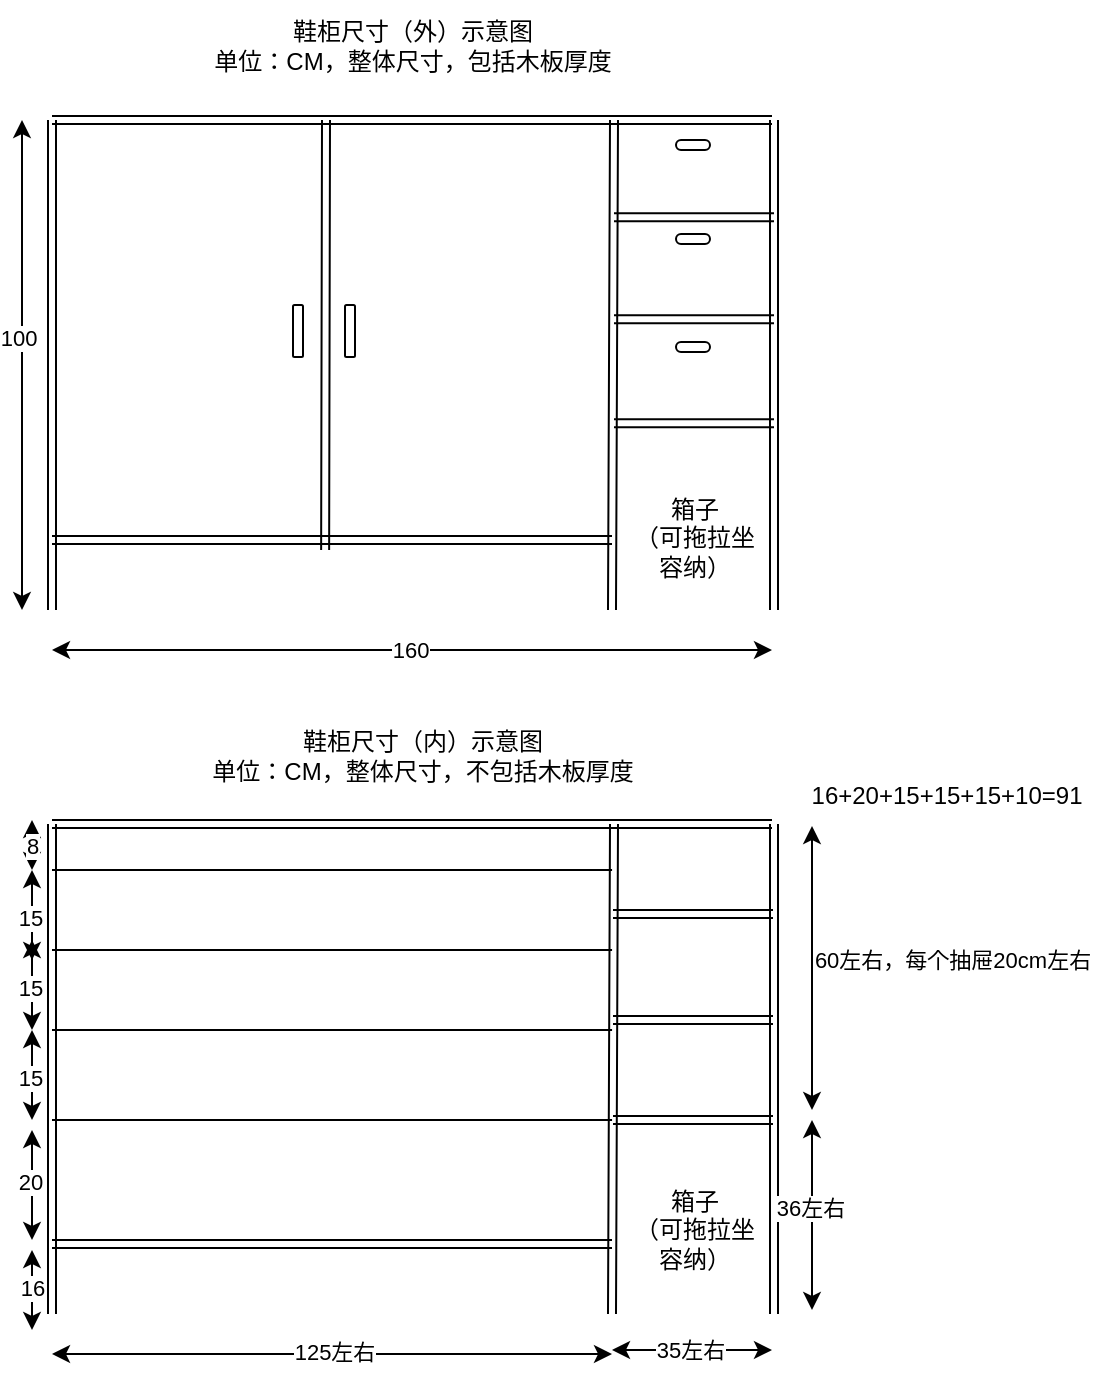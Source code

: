 <mxfile version="26.0.16">
  <diagram name="第 1 页" id="SgOGS0mJxwg2nIIm9jTP">
    <mxGraphModel dx="1434" dy="738" grid="1" gridSize="5" guides="1" tooltips="1" connect="1" arrows="1" fold="1" page="1" pageScale="1" pageWidth="827" pageHeight="1169" math="0" shadow="0">
      <root>
        <mxCell id="0" />
        <mxCell id="1" parent="0" />
        <mxCell id="tlXR0ImK2c8rhLXpDkq9-10" value="" style="endArrow=classic;startArrow=classic;html=1;rounded=0;" edge="1" parent="1">
          <mxGeometry width="50" height="50" relative="1" as="geometry">
            <mxPoint x="45" y="330" as="sourcePoint" />
            <mxPoint x="45" y="85" as="targetPoint" />
          </mxGeometry>
        </mxCell>
        <mxCell id="tlXR0ImK2c8rhLXpDkq9-102" value="100" style="edgeLabel;html=1;align=center;verticalAlign=middle;resizable=0;points=[];" vertex="1" connectable="0" parent="tlXR0ImK2c8rhLXpDkq9-10">
          <mxGeometry x="0.111" y="2" relative="1" as="geometry">
            <mxPoint as="offset" />
          </mxGeometry>
        </mxCell>
        <mxCell id="tlXR0ImK2c8rhLXpDkq9-18" value="鞋柜尺寸（外）示意图&lt;br&gt;单位：CM，整体尺寸，包括木板厚度" style="text;html=1;align=center;verticalAlign=middle;resizable=0;points=[];autosize=1;strokeColor=none;fillColor=none;" vertex="1" parent="1">
          <mxGeometry x="130" y="25" width="220" height="45" as="geometry" />
        </mxCell>
        <mxCell id="tlXR0ImK2c8rhLXpDkq9-19" value="" style="shape=link;html=1;rounded=0;" edge="1" parent="1">
          <mxGeometry width="100" relative="1" as="geometry">
            <mxPoint x="60" y="330" as="sourcePoint" />
            <mxPoint x="60" y="85" as="targetPoint" />
          </mxGeometry>
        </mxCell>
        <mxCell id="tlXR0ImK2c8rhLXpDkq9-20" value="" style="shape=link;html=1;rounded=0;" edge="1" parent="1">
          <mxGeometry width="100" relative="1" as="geometry">
            <mxPoint x="421" y="330" as="sourcePoint" />
            <mxPoint x="421" y="85" as="targetPoint" />
          </mxGeometry>
        </mxCell>
        <mxCell id="tlXR0ImK2c8rhLXpDkq9-21" value="" style="shape=link;html=1;rounded=0;" edge="1" parent="1">
          <mxGeometry width="100" relative="1" as="geometry">
            <mxPoint x="420" y="85" as="sourcePoint" />
            <mxPoint x="60" y="85" as="targetPoint" />
          </mxGeometry>
        </mxCell>
        <mxCell id="tlXR0ImK2c8rhLXpDkq9-23" value="" style="shape=link;html=1;rounded=0;" edge="1" parent="1">
          <mxGeometry width="100" relative="1" as="geometry">
            <mxPoint x="340" y="295" as="sourcePoint" />
            <mxPoint x="60" y="295" as="targetPoint" />
          </mxGeometry>
        </mxCell>
        <mxCell id="tlXR0ImK2c8rhLXpDkq9-24" value="" style="endArrow=classic;startArrow=classic;html=1;rounded=0;" edge="1" parent="1">
          <mxGeometry width="50" height="50" relative="1" as="geometry">
            <mxPoint x="60" y="350" as="sourcePoint" />
            <mxPoint x="420" y="350" as="targetPoint" />
          </mxGeometry>
        </mxCell>
        <mxCell id="tlXR0ImK2c8rhLXpDkq9-105" value="160" style="edgeLabel;html=1;align=center;verticalAlign=middle;resizable=0;points=[];" vertex="1" connectable="0" parent="tlXR0ImK2c8rhLXpDkq9-24">
          <mxGeometry x="-0.008" relative="1" as="geometry">
            <mxPoint as="offset" />
          </mxGeometry>
        </mxCell>
        <mxCell id="tlXR0ImK2c8rhLXpDkq9-28" value="" style="shape=link;html=1;rounded=0;" edge="1" parent="1">
          <mxGeometry width="100" relative="1" as="geometry">
            <mxPoint x="340" y="330" as="sourcePoint" />
            <mxPoint x="341" y="85" as="targetPoint" />
          </mxGeometry>
        </mxCell>
        <mxCell id="tlXR0ImK2c8rhLXpDkq9-29" value="" style="shape=link;html=1;rounded=0;" edge="1" parent="1">
          <mxGeometry width="100" relative="1" as="geometry">
            <mxPoint x="196.57" y="300" as="sourcePoint" />
            <mxPoint x="197" y="85" as="targetPoint" />
          </mxGeometry>
        </mxCell>
        <mxCell id="tlXR0ImK2c8rhLXpDkq9-90" value="" style="rounded=1;whiteSpace=wrap;html=1;rotation=90;" vertex="1" parent="1">
          <mxGeometry x="170" y="188" width="26" height="5" as="geometry" />
        </mxCell>
        <mxCell id="tlXR0ImK2c8rhLXpDkq9-100" value="" style="rounded=1;whiteSpace=wrap;html=1;rotation=90;" vertex="1" parent="1">
          <mxGeometry x="196" y="188" width="26" height="5" as="geometry" />
        </mxCell>
        <mxCell id="tlXR0ImK2c8rhLXpDkq9-104" value="箱子&lt;br&gt;（可拖拉坐&lt;br&gt;容纳）" style="text;html=1;align=center;verticalAlign=middle;resizable=0;points=[];autosize=1;strokeColor=none;fillColor=none;" vertex="1" parent="1">
          <mxGeometry x="341" y="264" width="80" height="60" as="geometry" />
        </mxCell>
        <mxCell id="tlXR0ImK2c8rhLXpDkq9-109" value="鞋柜尺寸（内）示意图&lt;br&gt;单位：CM，整体尺寸，不包括木板厚度" style="text;html=1;align=center;verticalAlign=middle;resizable=0;points=[];autosize=1;strokeColor=none;fillColor=none;" vertex="1" parent="1">
          <mxGeometry x="130" y="380" width="230" height="45" as="geometry" />
        </mxCell>
        <mxCell id="tlXR0ImK2c8rhLXpDkq9-110" value="" style="shape=link;html=1;rounded=0;" edge="1" parent="1">
          <mxGeometry width="100" relative="1" as="geometry">
            <mxPoint x="60" y="682" as="sourcePoint" />
            <mxPoint x="60" y="437" as="targetPoint" />
          </mxGeometry>
        </mxCell>
        <mxCell id="tlXR0ImK2c8rhLXpDkq9-111" value="" style="shape=link;html=1;rounded=0;" edge="1" parent="1">
          <mxGeometry width="100" relative="1" as="geometry">
            <mxPoint x="421" y="682" as="sourcePoint" />
            <mxPoint x="421" y="437" as="targetPoint" />
          </mxGeometry>
        </mxCell>
        <mxCell id="tlXR0ImK2c8rhLXpDkq9-112" value="" style="shape=link;html=1;rounded=0;" edge="1" parent="1">
          <mxGeometry width="100" relative="1" as="geometry">
            <mxPoint x="420" y="437" as="sourcePoint" />
            <mxPoint x="60" y="437" as="targetPoint" />
          </mxGeometry>
        </mxCell>
        <mxCell id="tlXR0ImK2c8rhLXpDkq9-113" value="" style="shape=link;html=1;rounded=0;" edge="1" parent="1">
          <mxGeometry width="100" relative="1" as="geometry">
            <mxPoint x="340" y="647" as="sourcePoint" />
            <mxPoint x="60" y="647" as="targetPoint" />
          </mxGeometry>
        </mxCell>
        <mxCell id="tlXR0ImK2c8rhLXpDkq9-114" value="" style="endArrow=classic;startArrow=classic;html=1;rounded=0;" edge="1" parent="1">
          <mxGeometry width="50" height="50" relative="1" as="geometry">
            <mxPoint x="60" y="702" as="sourcePoint" />
            <mxPoint x="340" y="702" as="targetPoint" />
          </mxGeometry>
        </mxCell>
        <mxCell id="tlXR0ImK2c8rhLXpDkq9-131" value="125左右" style="edgeLabel;html=1;align=center;verticalAlign=middle;resizable=0;points=[];" vertex="1" connectable="0" parent="tlXR0ImK2c8rhLXpDkq9-114">
          <mxGeometry x="0.005" y="1" relative="1" as="geometry">
            <mxPoint as="offset" />
          </mxGeometry>
        </mxCell>
        <mxCell id="tlXR0ImK2c8rhLXpDkq9-116" value="" style="shape=link;html=1;rounded=0;" edge="1" parent="1">
          <mxGeometry width="100" relative="1" as="geometry">
            <mxPoint x="340" y="682" as="sourcePoint" />
            <mxPoint x="341" y="437" as="targetPoint" />
          </mxGeometry>
        </mxCell>
        <mxCell id="tlXR0ImK2c8rhLXpDkq9-118" value="" style="shape=link;html=1;rounded=0;" edge="1" parent="1">
          <mxGeometry width="100" relative="1" as="geometry">
            <mxPoint x="420.5" y="482" as="sourcePoint" />
            <mxPoint x="340.5" y="482" as="targetPoint" />
          </mxGeometry>
        </mxCell>
        <mxCell id="tlXR0ImK2c8rhLXpDkq9-119" value="" style="shape=link;html=1;rounded=0;" edge="1" parent="1">
          <mxGeometry width="100" relative="1" as="geometry">
            <mxPoint x="420.5" y="535" as="sourcePoint" />
            <mxPoint x="340.5" y="535" as="targetPoint" />
          </mxGeometry>
        </mxCell>
        <mxCell id="tlXR0ImK2c8rhLXpDkq9-120" value="" style="shape=link;html=1;rounded=0;" edge="1" parent="1">
          <mxGeometry width="100" relative="1" as="geometry">
            <mxPoint x="420.5" y="585" as="sourcePoint" />
            <mxPoint x="340.5" y="585" as="targetPoint" />
          </mxGeometry>
        </mxCell>
        <mxCell id="tlXR0ImK2c8rhLXpDkq9-125" value="" style="endArrow=none;html=1;rounded=0;entryX=0.074;entryY=-0.067;entryDx=0;entryDy=0;entryPerimeter=0;" edge="1" parent="1">
          <mxGeometry width="50" height="50" relative="1" as="geometry">
            <mxPoint x="60" y="585.02" as="sourcePoint" />
            <mxPoint x="340.03" y="585.005" as="targetPoint" />
          </mxGeometry>
        </mxCell>
        <mxCell id="tlXR0ImK2c8rhLXpDkq9-126" value="16+20+15+15+15+10=91" style="text;html=1;align=center;verticalAlign=middle;resizable=0;points=[];autosize=1;strokeColor=none;fillColor=none;" vertex="1" parent="1">
          <mxGeometry x="429" y="408" width="155" height="30" as="geometry" />
        </mxCell>
        <mxCell id="tlXR0ImK2c8rhLXpDkq9-127" value="" style="endArrow=none;html=1;rounded=0;entryX=0.074;entryY=-0.067;entryDx=0;entryDy=0;entryPerimeter=0;" edge="1" parent="1">
          <mxGeometry width="50" height="50" relative="1" as="geometry">
            <mxPoint x="60" y="460.02" as="sourcePoint" />
            <mxPoint x="340.03" y="460.005" as="targetPoint" />
          </mxGeometry>
        </mxCell>
        <mxCell id="tlXR0ImK2c8rhLXpDkq9-128" value="" style="endArrow=none;html=1;rounded=0;entryX=0.074;entryY=-0.067;entryDx=0;entryDy=0;entryPerimeter=0;" edge="1" parent="1">
          <mxGeometry width="50" height="50" relative="1" as="geometry">
            <mxPoint x="60" y="500.02" as="sourcePoint" />
            <mxPoint x="340.03" y="500.005" as="targetPoint" />
          </mxGeometry>
        </mxCell>
        <mxCell id="tlXR0ImK2c8rhLXpDkq9-130" value="" style="endArrow=none;html=1;rounded=0;entryX=0.074;entryY=-0.067;entryDx=0;entryDy=0;entryPerimeter=0;" edge="1" parent="1">
          <mxGeometry width="50" height="50" relative="1" as="geometry">
            <mxPoint x="60" y="540.02" as="sourcePoint" />
            <mxPoint x="340.03" y="540.005" as="targetPoint" />
          </mxGeometry>
        </mxCell>
        <mxCell id="tlXR0ImK2c8rhLXpDkq9-132" value="" style="endArrow=classic;startArrow=classic;html=1;rounded=0;" edge="1" parent="1">
          <mxGeometry width="50" height="50" relative="1" as="geometry">
            <mxPoint x="340" y="700" as="sourcePoint" />
            <mxPoint x="420" y="700" as="targetPoint" />
          </mxGeometry>
        </mxCell>
        <mxCell id="tlXR0ImK2c8rhLXpDkq9-134" value="35左右" style="edgeLabel;html=1;align=center;verticalAlign=middle;resizable=0;points=[];" vertex="1" connectable="0" parent="tlXR0ImK2c8rhLXpDkq9-132">
          <mxGeometry x="-0.035" relative="1" as="geometry">
            <mxPoint as="offset" />
          </mxGeometry>
        </mxCell>
        <mxCell id="tlXR0ImK2c8rhLXpDkq9-136" value="" style="endArrow=classic;startArrow=classic;html=1;rounded=0;" edge="1" parent="1">
          <mxGeometry width="50" height="50" relative="1" as="geometry">
            <mxPoint x="50" y="690" as="sourcePoint" />
            <mxPoint x="50" y="650" as="targetPoint" />
          </mxGeometry>
        </mxCell>
        <mxCell id="tlXR0ImK2c8rhLXpDkq9-139" value="16" style="edgeLabel;html=1;align=center;verticalAlign=middle;resizable=0;points=[];" vertex="1" connectable="0" parent="tlXR0ImK2c8rhLXpDkq9-136">
          <mxGeometry x="0.079" relative="1" as="geometry">
            <mxPoint as="offset" />
          </mxGeometry>
        </mxCell>
        <mxCell id="tlXR0ImK2c8rhLXpDkq9-140" value="" style="endArrow=classic;startArrow=classic;html=1;rounded=0;" edge="1" parent="1">
          <mxGeometry width="50" height="50" relative="1" as="geometry">
            <mxPoint x="50" y="645" as="sourcePoint" />
            <mxPoint x="50" y="590" as="targetPoint" />
          </mxGeometry>
        </mxCell>
        <mxCell id="tlXR0ImK2c8rhLXpDkq9-142" value="20" style="edgeLabel;html=1;align=center;verticalAlign=middle;resizable=0;points=[];" vertex="1" connectable="0" parent="tlXR0ImK2c8rhLXpDkq9-140">
          <mxGeometry x="0.08" y="1" relative="1" as="geometry">
            <mxPoint as="offset" />
          </mxGeometry>
        </mxCell>
        <mxCell id="tlXR0ImK2c8rhLXpDkq9-143" value="" style="endArrow=classic;startArrow=classic;html=1;rounded=0;" edge="1" parent="1">
          <mxGeometry width="50" height="50" relative="1" as="geometry">
            <mxPoint x="50" y="585" as="sourcePoint" />
            <mxPoint x="50" y="540" as="targetPoint" />
          </mxGeometry>
        </mxCell>
        <mxCell id="tlXR0ImK2c8rhLXpDkq9-145" value="15" style="edgeLabel;html=1;align=center;verticalAlign=middle;resizable=0;points=[];" vertex="1" connectable="0" parent="tlXR0ImK2c8rhLXpDkq9-143">
          <mxGeometry x="-0.041" y="1" relative="1" as="geometry">
            <mxPoint as="offset" />
          </mxGeometry>
        </mxCell>
        <mxCell id="tlXR0ImK2c8rhLXpDkq9-146" value="" style="endArrow=classic;startArrow=classic;html=1;rounded=0;" edge="1" parent="1">
          <mxGeometry width="50" height="50" relative="1" as="geometry">
            <mxPoint x="50" y="540" as="sourcePoint" />
            <mxPoint x="50" y="495" as="targetPoint" />
          </mxGeometry>
        </mxCell>
        <mxCell id="tlXR0ImK2c8rhLXpDkq9-147" value="15" style="edgeLabel;html=1;align=center;verticalAlign=middle;resizable=0;points=[];" vertex="1" connectable="0" parent="tlXR0ImK2c8rhLXpDkq9-146">
          <mxGeometry x="-0.041" y="1" relative="1" as="geometry">
            <mxPoint as="offset" />
          </mxGeometry>
        </mxCell>
        <mxCell id="tlXR0ImK2c8rhLXpDkq9-148" value="" style="endArrow=classic;startArrow=classic;html=1;rounded=0;" edge="1" parent="1">
          <mxGeometry width="50" height="50" relative="1" as="geometry">
            <mxPoint x="50" y="505" as="sourcePoint" />
            <mxPoint x="50" y="460" as="targetPoint" />
          </mxGeometry>
        </mxCell>
        <mxCell id="tlXR0ImK2c8rhLXpDkq9-149" value="15" style="edgeLabel;html=1;align=center;verticalAlign=middle;resizable=0;points=[];" vertex="1" connectable="0" parent="tlXR0ImK2c8rhLXpDkq9-148">
          <mxGeometry x="-0.041" y="1" relative="1" as="geometry">
            <mxPoint as="offset" />
          </mxGeometry>
        </mxCell>
        <mxCell id="tlXR0ImK2c8rhLXpDkq9-150" value="" style="endArrow=classic;startArrow=classic;html=1;rounded=0;" edge="1" parent="1">
          <mxGeometry width="50" height="50" relative="1" as="geometry">
            <mxPoint x="50" y="460" as="sourcePoint" />
            <mxPoint x="50" y="435" as="targetPoint" />
          </mxGeometry>
        </mxCell>
        <mxCell id="tlXR0ImK2c8rhLXpDkq9-152" value="8" style="edgeLabel;html=1;align=center;verticalAlign=middle;resizable=0;points=[];" vertex="1" connectable="0" parent="tlXR0ImK2c8rhLXpDkq9-150">
          <mxGeometry x="-0.004" relative="1" as="geometry">
            <mxPoint as="offset" />
          </mxGeometry>
        </mxCell>
        <mxCell id="tlXR0ImK2c8rhLXpDkq9-156" value="" style="rounded=1;whiteSpace=wrap;html=1;rotation=0;arcSize=50;" vertex="1" parent="1">
          <mxGeometry x="372" y="196" width="17" height="5" as="geometry" />
        </mxCell>
        <mxCell id="tlXR0ImK2c8rhLXpDkq9-157" value="" style="rounded=1;whiteSpace=wrap;html=1;rotation=0;arcSize=50;" vertex="1" parent="1">
          <mxGeometry x="372" y="142" width="17" height="5" as="geometry" />
        </mxCell>
        <mxCell id="tlXR0ImK2c8rhLXpDkq9-158" value="" style="rounded=1;whiteSpace=wrap;html=1;rotation=0;arcSize=50;" vertex="1" parent="1">
          <mxGeometry x="372" y="95" width="17" height="5" as="geometry" />
        </mxCell>
        <mxCell id="tlXR0ImK2c8rhLXpDkq9-159" value="" style="endArrow=classic;startArrow=classic;html=1;rounded=0;" edge="1" parent="1">
          <mxGeometry width="50" height="50" relative="1" as="geometry">
            <mxPoint x="440" y="680" as="sourcePoint" />
            <mxPoint x="440" y="585" as="targetPoint" />
          </mxGeometry>
        </mxCell>
        <mxCell id="tlXR0ImK2c8rhLXpDkq9-161" value="36左右" style="edgeLabel;html=1;align=center;verticalAlign=middle;resizable=0;points=[];" vertex="1" connectable="0" parent="tlXR0ImK2c8rhLXpDkq9-159">
          <mxGeometry x="0.075" y="1" relative="1" as="geometry">
            <mxPoint as="offset" />
          </mxGeometry>
        </mxCell>
        <mxCell id="tlXR0ImK2c8rhLXpDkq9-162" value="" style="endArrow=classic;startArrow=classic;html=1;rounded=0;" edge="1" parent="1">
          <mxGeometry width="50" height="50" relative="1" as="geometry">
            <mxPoint x="440" y="580" as="sourcePoint" />
            <mxPoint x="440" y="438" as="targetPoint" />
          </mxGeometry>
        </mxCell>
        <mxCell id="tlXR0ImK2c8rhLXpDkq9-164" value="60左右，每个抽屉20cm左右" style="edgeLabel;html=1;align=center;verticalAlign=middle;resizable=0;points=[];" vertex="1" connectable="0" parent="tlXR0ImK2c8rhLXpDkq9-162">
          <mxGeometry x="-0.009" relative="1" as="geometry">
            <mxPoint x="70" y="-5" as="offset" />
          </mxGeometry>
        </mxCell>
        <mxCell id="tlXR0ImK2c8rhLXpDkq9-165" value="" style="shape=link;html=1;rounded=0;" edge="1" parent="1">
          <mxGeometry width="100" relative="1" as="geometry">
            <mxPoint x="421" y="133.66" as="sourcePoint" />
            <mxPoint x="341" y="133.66" as="targetPoint" />
          </mxGeometry>
        </mxCell>
        <mxCell id="tlXR0ImK2c8rhLXpDkq9-166" value="" style="shape=link;html=1;rounded=0;" edge="1" parent="1">
          <mxGeometry width="100" relative="1" as="geometry">
            <mxPoint x="421" y="184.66" as="sourcePoint" />
            <mxPoint x="341" y="184.66" as="targetPoint" />
          </mxGeometry>
        </mxCell>
        <mxCell id="tlXR0ImK2c8rhLXpDkq9-167" value="" style="shape=link;html=1;rounded=0;" edge="1" parent="1">
          <mxGeometry width="100" relative="1" as="geometry">
            <mxPoint x="421" y="236.66" as="sourcePoint" />
            <mxPoint x="341" y="236.66" as="targetPoint" />
          </mxGeometry>
        </mxCell>
        <mxCell id="tlXR0ImK2c8rhLXpDkq9-168" value="箱子&lt;br&gt;（可拖拉坐&lt;br&gt;容纳）" style="text;html=1;align=center;verticalAlign=middle;resizable=0;points=[];autosize=1;strokeColor=none;fillColor=none;" vertex="1" parent="1">
          <mxGeometry x="341" y="610" width="80" height="60" as="geometry" />
        </mxCell>
      </root>
    </mxGraphModel>
  </diagram>
</mxfile>
